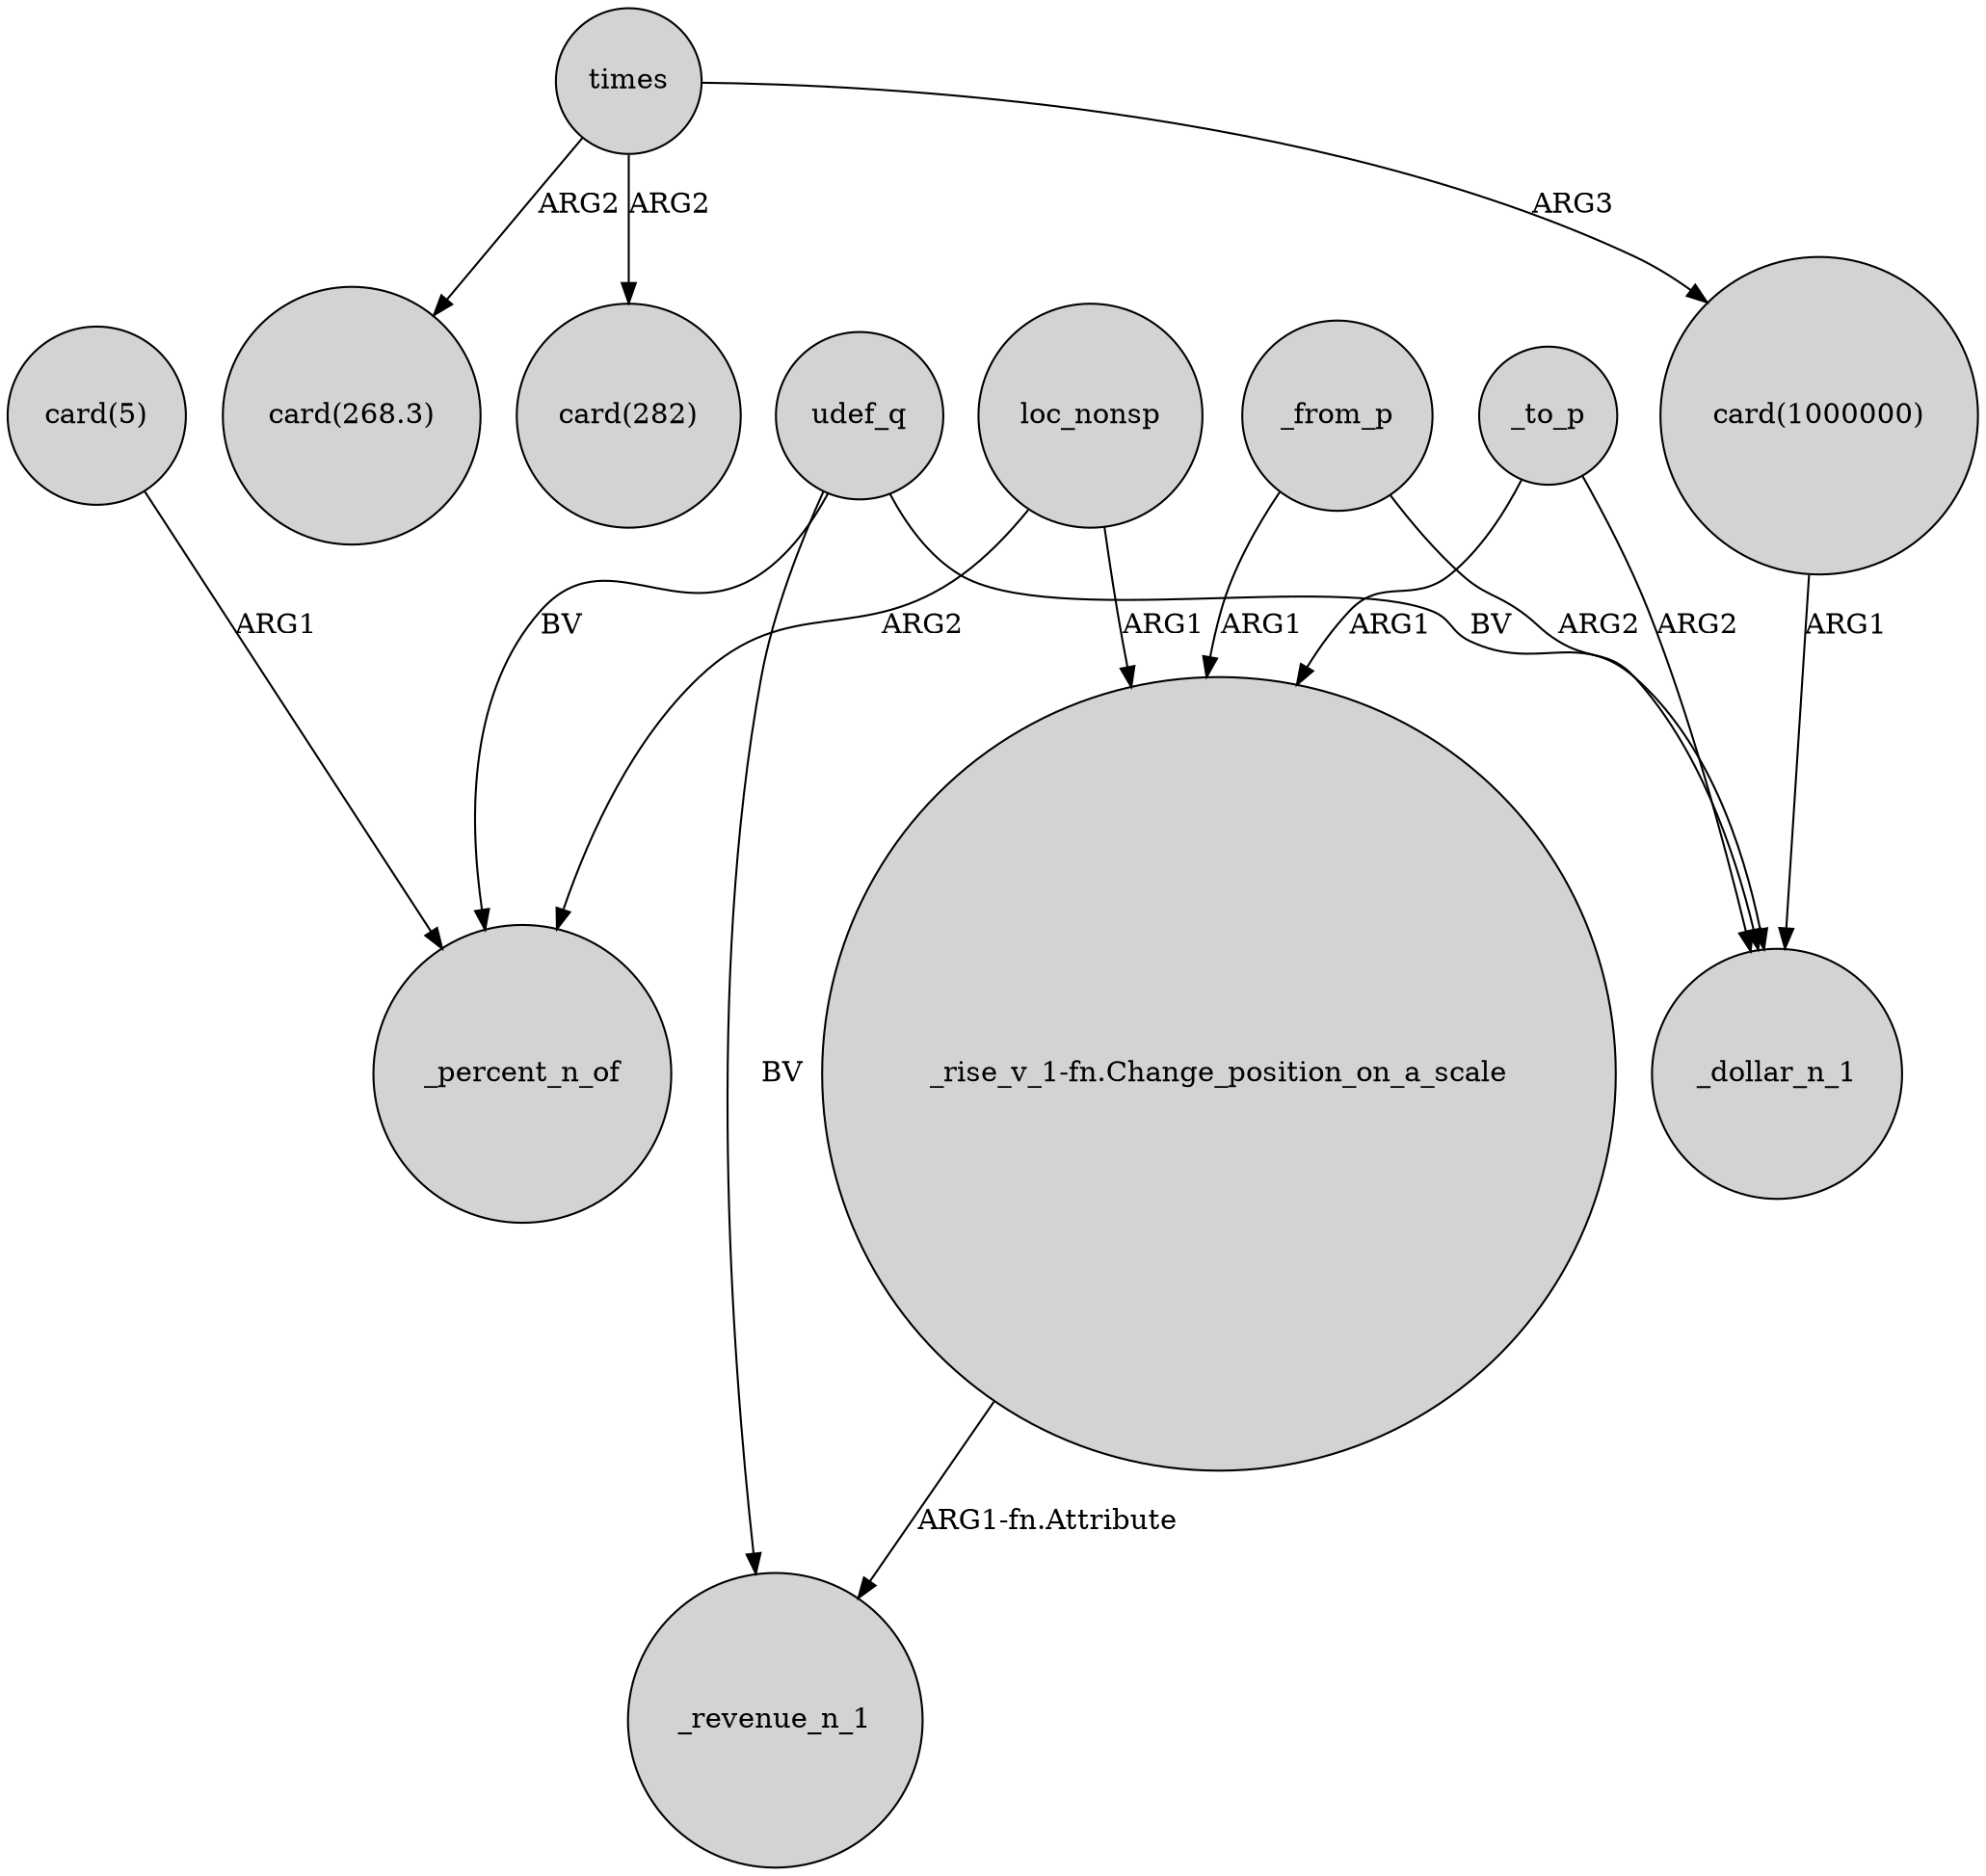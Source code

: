 digraph {
	node [shape=circle style=filled]
	times -> "card(1000000)" [label=ARG3]
	times -> "card(268.3)" [label=ARG2]
	udef_q -> _percent_n_of [label=BV]
	_to_p -> "_rise_v_1-fn.Change_position_on_a_scale" [label=ARG1]
	"_rise_v_1-fn.Change_position_on_a_scale" -> _revenue_n_1 [label="ARG1-fn.Attribute"]
	times -> "card(282)" [label=ARG2]
	_to_p -> _dollar_n_1 [label=ARG2]
	udef_q -> _dollar_n_1 [label=BV]
	"card(5)" -> _percent_n_of [label=ARG1]
	"card(1000000)" -> _dollar_n_1 [label=ARG1]
	udef_q -> _revenue_n_1 [label=BV]
	_from_p -> "_rise_v_1-fn.Change_position_on_a_scale" [label=ARG1]
	_from_p -> _dollar_n_1 [label=ARG2]
	loc_nonsp -> "_rise_v_1-fn.Change_position_on_a_scale" [label=ARG1]
	loc_nonsp -> _percent_n_of [label=ARG2]
}
